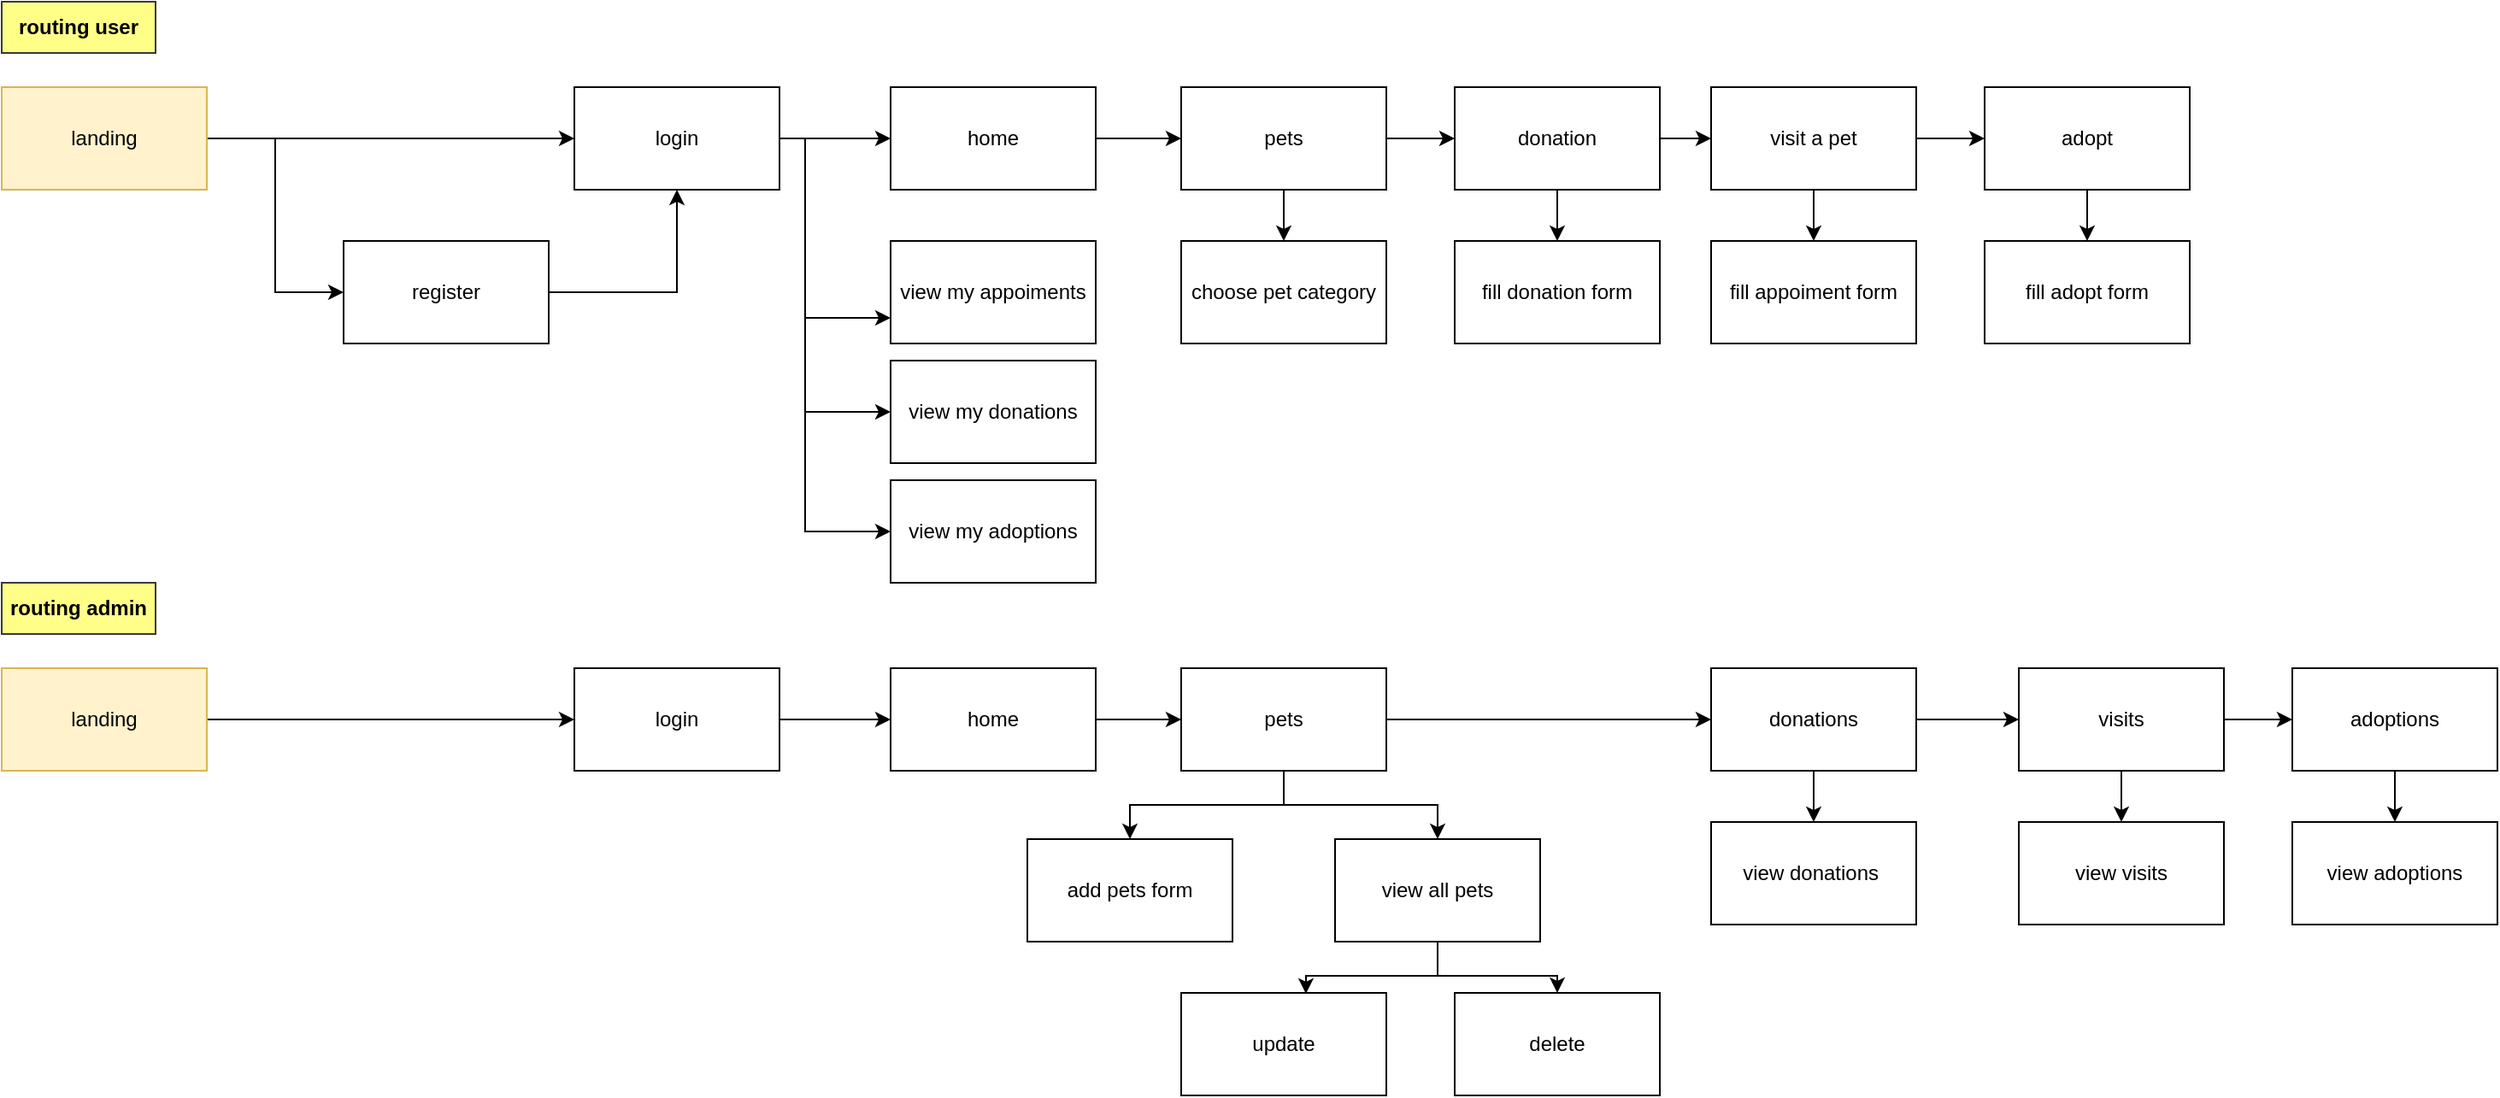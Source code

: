 <mxfile version="14.7.4" type="embed"><diagram id="BFG0TYW5E2riebpPX1U5" name="Page-1"><mxGraphModel dx="1562" dy="743" grid="1" gridSize="10" guides="1" tooltips="1" connect="1" arrows="1" fold="1" page="1" pageScale="1" pageWidth="850" pageHeight="1100" math="0" shadow="0"><root><mxCell id="0"/><mxCell id="1" parent="0"/><mxCell id="2" style="edgeStyle=orthogonalEdgeStyle;rounded=0;orthogonalLoop=1;jettySize=auto;html=1;entryX=0;entryY=0.5;entryDx=0;entryDy=0;" edge="1" parent="1" source="3" target="15"><mxGeometry relative="1" as="geometry"/></mxCell><mxCell id="3" value="home" style="rounded=0;whiteSpace=wrap;html=1;" vertex="1" parent="1"><mxGeometry x="530" y="90" width="120" height="60" as="geometry"/></mxCell><mxCell id="4" value="" style="edgeStyle=orthogonalEdgeStyle;rounded=0;orthogonalLoop=1;jettySize=auto;html=1;" edge="1" parent="1" source="6" target="8"><mxGeometry relative="1" as="geometry"/></mxCell><mxCell id="5" style="edgeStyle=orthogonalEdgeStyle;rounded=0;orthogonalLoop=1;jettySize=auto;html=1;entryX=0;entryY=0.5;entryDx=0;entryDy=0;" edge="1" parent="1" source="6" target="10"><mxGeometry relative="1" as="geometry"/></mxCell><mxCell id="6" value="landing" style="rounded=0;whiteSpace=wrap;html=1;fillColor=#fff2cc;strokeColor=#d6b656;" vertex="1" parent="1"><mxGeometry x="10" y="90" width="120" height="60" as="geometry"/></mxCell><mxCell id="7" style="edgeStyle=orthogonalEdgeStyle;rounded=0;orthogonalLoop=1;jettySize=auto;html=1;entryX=0;entryY=0.5;entryDx=0;entryDy=0;" edge="1" parent="1" source="8" target="3"><mxGeometry relative="1" as="geometry"/></mxCell><mxCell id="87" style="edgeStyle=orthogonalEdgeStyle;rounded=0;orthogonalLoop=1;jettySize=auto;html=1;entryX=0;entryY=0.75;entryDx=0;entryDy=0;" edge="1" parent="1" source="8" target="86"><mxGeometry relative="1" as="geometry"><Array as="points"><mxPoint x="480" y="120"/><mxPoint x="480" y="225"/></Array></mxGeometry></mxCell><mxCell id="90" style="edgeStyle=orthogonalEdgeStyle;rounded=0;orthogonalLoop=1;jettySize=auto;html=1;entryX=0;entryY=0.5;entryDx=0;entryDy=0;" edge="1" parent="1" source="8" target="88"><mxGeometry relative="1" as="geometry"><Array as="points"><mxPoint x="480" y="120"/><mxPoint x="480" y="280"/></Array></mxGeometry></mxCell><mxCell id="91" style="edgeStyle=orthogonalEdgeStyle;rounded=0;orthogonalLoop=1;jettySize=auto;html=1;entryX=0;entryY=0.5;entryDx=0;entryDy=0;" edge="1" parent="1" source="8" target="89"><mxGeometry relative="1" as="geometry"><Array as="points"><mxPoint x="480" y="120"/><mxPoint x="480" y="350"/></Array></mxGeometry></mxCell><mxCell id="8" value="login" style="whiteSpace=wrap;html=1;rounded=0;" vertex="1" parent="1"><mxGeometry x="345" y="90" width="120" height="60" as="geometry"/></mxCell><mxCell id="9" style="edgeStyle=orthogonalEdgeStyle;rounded=0;orthogonalLoop=1;jettySize=auto;html=1;" edge="1" parent="1" source="10" target="8"><mxGeometry relative="1" as="geometry"/></mxCell><mxCell id="10" value="register" style="whiteSpace=wrap;html=1;rounded=0;" vertex="1" parent="1"><mxGeometry x="210" y="180" width="120" height="60" as="geometry"/></mxCell><mxCell id="11" style="edgeStyle=orthogonalEdgeStyle;rounded=0;orthogonalLoop=1;jettySize=auto;html=1;" edge="1" parent="1" source="15" target="20"><mxGeometry relative="1" as="geometry"/></mxCell><mxCell id="59" style="edgeStyle=orthogonalEdgeStyle;rounded=0;orthogonalLoop=1;jettySize=auto;html=1;" edge="1" parent="1" source="15" target="58"><mxGeometry relative="1" as="geometry"/></mxCell><mxCell id="15" value="pets" style="rounded=0;whiteSpace=wrap;html=1;" vertex="1" parent="1"><mxGeometry x="700" y="90" width="120" height="60" as="geometry"/></mxCell><mxCell id="17" style="edgeStyle=orthogonalEdgeStyle;rounded=0;orthogonalLoop=1;jettySize=auto;html=1;entryX=0;entryY=0.5;entryDx=0;entryDy=0;" edge="1" parent="1" target="23"><mxGeometry relative="1" as="geometry"><mxPoint x="1130" y="120" as="sourcePoint"/></mxGeometry></mxCell><mxCell id="18" style="edgeStyle=orthogonalEdgeStyle;rounded=0;orthogonalLoop=1;jettySize=auto;html=1;entryX=0;entryY=0.5;entryDx=0;entryDy=0;" edge="1" parent="1" target="24"><mxGeometry relative="1" as="geometry"><mxPoint x="1130" y="120" as="sourcePoint"/></mxGeometry></mxCell><mxCell id="20" value="choose pet category" style="rounded=0;whiteSpace=wrap;html=1;" vertex="1" parent="1"><mxGeometry x="700" y="180" width="120" height="60" as="geometry"/></mxCell><mxCell id="26" value="routing user" style="rounded=0;whiteSpace=wrap;html=1;fillColor=#ffff88;strokeColor=#36393d;fontStyle=1" vertex="1" parent="1"><mxGeometry x="10" y="40" width="90" height="30" as="geometry"/></mxCell><mxCell id="27" style="edgeStyle=orthogonalEdgeStyle;rounded=0;orthogonalLoop=1;jettySize=auto;html=1;entryX=0;entryY=0.5;entryDx=0;entryDy=0;" edge="1" parent="1" source="28" target="40"><mxGeometry relative="1" as="geometry"/></mxCell><mxCell id="28" value="home" style="rounded=0;whiteSpace=wrap;html=1;" vertex="1" parent="1"><mxGeometry x="530" y="430" width="120" height="60" as="geometry"/></mxCell><mxCell id="29" value="" style="edgeStyle=orthogonalEdgeStyle;rounded=0;orthogonalLoop=1;jettySize=auto;html=1;" edge="1" parent="1" source="31" target="33"><mxGeometry relative="1" as="geometry"/></mxCell><mxCell id="31" value="landing" style="rounded=0;whiteSpace=wrap;html=1;fillColor=#fff2cc;strokeColor=#d6b656;" vertex="1" parent="1"><mxGeometry x="10" y="430" width="120" height="60" as="geometry"/></mxCell><mxCell id="32" style="edgeStyle=orthogonalEdgeStyle;rounded=0;orthogonalLoop=1;jettySize=auto;html=1;entryX=0;entryY=0.5;entryDx=0;entryDy=0;" edge="1" parent="1" source="33" target="28"><mxGeometry relative="1" as="geometry"/></mxCell><mxCell id="33" value="login" style="whiteSpace=wrap;html=1;rounded=0;" vertex="1" parent="1"><mxGeometry x="345" y="430" width="120" height="60" as="geometry"/></mxCell><mxCell id="36" style="edgeStyle=orthogonalEdgeStyle;rounded=0;orthogonalLoop=1;jettySize=auto;html=1;" edge="1" parent="1" source="40" target="45"><mxGeometry relative="1" as="geometry"/></mxCell><mxCell id="38" style="edgeStyle=orthogonalEdgeStyle;rounded=0;orthogonalLoop=1;jettySize=auto;html=1;entryX=0;entryY=0.5;entryDx=0;entryDy=0;" edge="1" parent="1" source="40" target="44"><mxGeometry relative="1" as="geometry"/></mxCell><mxCell id="75" style="edgeStyle=orthogonalEdgeStyle;rounded=0;orthogonalLoop=1;jettySize=auto;html=1;entryX=0.5;entryY=0;entryDx=0;entryDy=0;" edge="1" parent="1" source="40" target="74"><mxGeometry relative="1" as="geometry"/></mxCell><mxCell id="40" value="pets" style="rounded=0;whiteSpace=wrap;html=1;" vertex="1" parent="1"><mxGeometry x="700" y="430" width="120" height="60" as="geometry"/></mxCell><mxCell id="41" value="" style="edgeStyle=orthogonalEdgeStyle;rounded=0;orthogonalLoop=1;jettySize=auto;html=1;" edge="1" parent="1" source="44" target="47"><mxGeometry relative="1" as="geometry"/></mxCell><mxCell id="42" style="edgeStyle=orthogonalEdgeStyle;rounded=0;orthogonalLoop=1;jettySize=auto;html=1;entryX=0;entryY=0.5;entryDx=0;entryDy=0;" edge="1" parent="1" source="44" target="48"><mxGeometry relative="1" as="geometry"/></mxCell><mxCell id="44" value="donations" style="rounded=0;whiteSpace=wrap;html=1;" vertex="1" parent="1"><mxGeometry x="1010" y="430" width="120" height="60" as="geometry"/></mxCell><mxCell id="45" value="add pets form" style="rounded=0;whiteSpace=wrap;html=1;" vertex="1" parent="1"><mxGeometry x="610" y="530" width="120" height="60" as="geometry"/></mxCell><mxCell id="47" value="view donations&amp;nbsp;" style="whiteSpace=wrap;html=1;rounded=0;" vertex="1" parent="1"><mxGeometry x="1010" y="520" width="120" height="60" as="geometry"/></mxCell><mxCell id="77" value="" style="edgeStyle=orthogonalEdgeStyle;rounded=0;orthogonalLoop=1;jettySize=auto;html=1;" edge="1" parent="1" source="48" target="49"><mxGeometry relative="1" as="geometry"/></mxCell><mxCell id="79" value="" style="edgeStyle=orthogonalEdgeStyle;rounded=0;orthogonalLoop=1;jettySize=auto;html=1;" edge="1" parent="1" source="48" target="73"><mxGeometry relative="1" as="geometry"/></mxCell><mxCell id="48" value="visits" style="rounded=0;whiteSpace=wrap;html=1;" vertex="1" parent="1"><mxGeometry x="1190" y="430" width="120" height="60" as="geometry"/></mxCell><mxCell id="49" value="view visits" style="rounded=0;whiteSpace=wrap;html=1;" vertex="1" parent="1"><mxGeometry x="1190" y="520" width="120" height="60" as="geometry"/></mxCell><mxCell id="51" value="routing admin" style="rounded=0;whiteSpace=wrap;html=1;fillColor=#ffff88;strokeColor=#36393d;fontStyle=1" vertex="1" parent="1"><mxGeometry x="10" y="380" width="90" height="30" as="geometry"/></mxCell><mxCell id="61" style="edgeStyle=orthogonalEdgeStyle;rounded=0;orthogonalLoop=1;jettySize=auto;html=1;entryX=0;entryY=0.5;entryDx=0;entryDy=0;" edge="1" parent="1" source="54" target="56"><mxGeometry relative="1" as="geometry"/></mxCell><mxCell id="72" value="" style="edgeStyle=orthogonalEdgeStyle;rounded=0;orthogonalLoop=1;jettySize=auto;html=1;" edge="1" parent="1" source="54" target="69"><mxGeometry relative="1" as="geometry"/></mxCell><mxCell id="54" value="visit a pet" style="rounded=0;whiteSpace=wrap;html=1;" vertex="1" parent="1"><mxGeometry x="1010" y="90" width="120" height="60" as="geometry"/></mxCell><mxCell id="68" style="edgeStyle=orthogonalEdgeStyle;rounded=0;orthogonalLoop=1;jettySize=auto;html=1;entryX=0.5;entryY=0;entryDx=0;entryDy=0;" edge="1" parent="1" source="56" target="67"><mxGeometry relative="1" as="geometry"/></mxCell><mxCell id="56" value="adopt" style="rounded=0;whiteSpace=wrap;html=1;" vertex="1" parent="1"><mxGeometry x="1170" y="90" width="120" height="60" as="geometry"/></mxCell><mxCell id="60" style="edgeStyle=orthogonalEdgeStyle;rounded=0;orthogonalLoop=1;jettySize=auto;html=1;" edge="1" parent="1" source="58" target="54"><mxGeometry relative="1" as="geometry"/></mxCell><mxCell id="71" style="edgeStyle=orthogonalEdgeStyle;rounded=0;orthogonalLoop=1;jettySize=auto;html=1;" edge="1" parent="1" source="58" target="70"><mxGeometry relative="1" as="geometry"/></mxCell><mxCell id="58" value="donation" style="rounded=0;whiteSpace=wrap;html=1;" vertex="1" parent="1"><mxGeometry x="860" y="90" width="120" height="60" as="geometry"/></mxCell><mxCell id="67" value="fill adopt form" style="rounded=0;whiteSpace=wrap;html=1;" vertex="1" parent="1"><mxGeometry x="1170" y="180" width="120" height="60" as="geometry"/></mxCell><mxCell id="69" value="fill appoiment form" style="rounded=0;whiteSpace=wrap;html=1;" vertex="1" parent="1"><mxGeometry x="1010" y="180" width="120" height="60" as="geometry"/></mxCell><mxCell id="70" value="fill donation form" style="rounded=0;whiteSpace=wrap;html=1;" vertex="1" parent="1"><mxGeometry x="860" y="180" width="120" height="60" as="geometry"/></mxCell><mxCell id="78" value="" style="edgeStyle=orthogonalEdgeStyle;rounded=0;orthogonalLoop=1;jettySize=auto;html=1;" edge="1" parent="1" source="73" target="76"><mxGeometry relative="1" as="geometry"/></mxCell><mxCell id="73" value="adoptions" style="rounded=0;whiteSpace=wrap;html=1;" vertex="1" parent="1"><mxGeometry x="1350" y="430" width="120" height="60" as="geometry"/></mxCell><mxCell id="83" style="edgeStyle=orthogonalEdgeStyle;rounded=0;orthogonalLoop=1;jettySize=auto;html=1;entryX=0.608;entryY=0.008;entryDx=0;entryDy=0;entryPerimeter=0;" edge="1" parent="1" source="74" target="80"><mxGeometry relative="1" as="geometry"/></mxCell><mxCell id="85" style="edgeStyle=orthogonalEdgeStyle;rounded=0;orthogonalLoop=1;jettySize=auto;html=1;entryX=0.5;entryY=0;entryDx=0;entryDy=0;" edge="1" parent="1" source="74" target="81"><mxGeometry relative="1" as="geometry"/></mxCell><mxCell id="74" value="view all pets" style="rounded=0;whiteSpace=wrap;html=1;" vertex="1" parent="1"><mxGeometry x="790" y="530" width="120" height="60" as="geometry"/></mxCell><mxCell id="76" value="view adoptions" style="rounded=0;whiteSpace=wrap;html=1;" vertex="1" parent="1"><mxGeometry x="1350" y="520" width="120" height="60" as="geometry"/></mxCell><mxCell id="80" value="update" style="rounded=0;whiteSpace=wrap;html=1;" vertex="1" parent="1"><mxGeometry x="700" y="620" width="120" height="60" as="geometry"/></mxCell><mxCell id="81" value="delete" style="rounded=0;whiteSpace=wrap;html=1;" vertex="1" parent="1"><mxGeometry x="860" y="620" width="120" height="60" as="geometry"/></mxCell><mxCell id="86" value="view my appoiments" style="rounded=0;whiteSpace=wrap;html=1;" vertex="1" parent="1"><mxGeometry x="530" y="180" width="120" height="60" as="geometry"/></mxCell><mxCell id="88" value="view my donations" style="rounded=0;whiteSpace=wrap;html=1;" vertex="1" parent="1"><mxGeometry x="530" y="250" width="120" height="60" as="geometry"/></mxCell><mxCell id="89" value="view my adoptions" style="rounded=0;whiteSpace=wrap;html=1;" vertex="1" parent="1"><mxGeometry x="530" y="320" width="120" height="60" as="geometry"/></mxCell></root></mxGraphModel></diagram></mxfile>